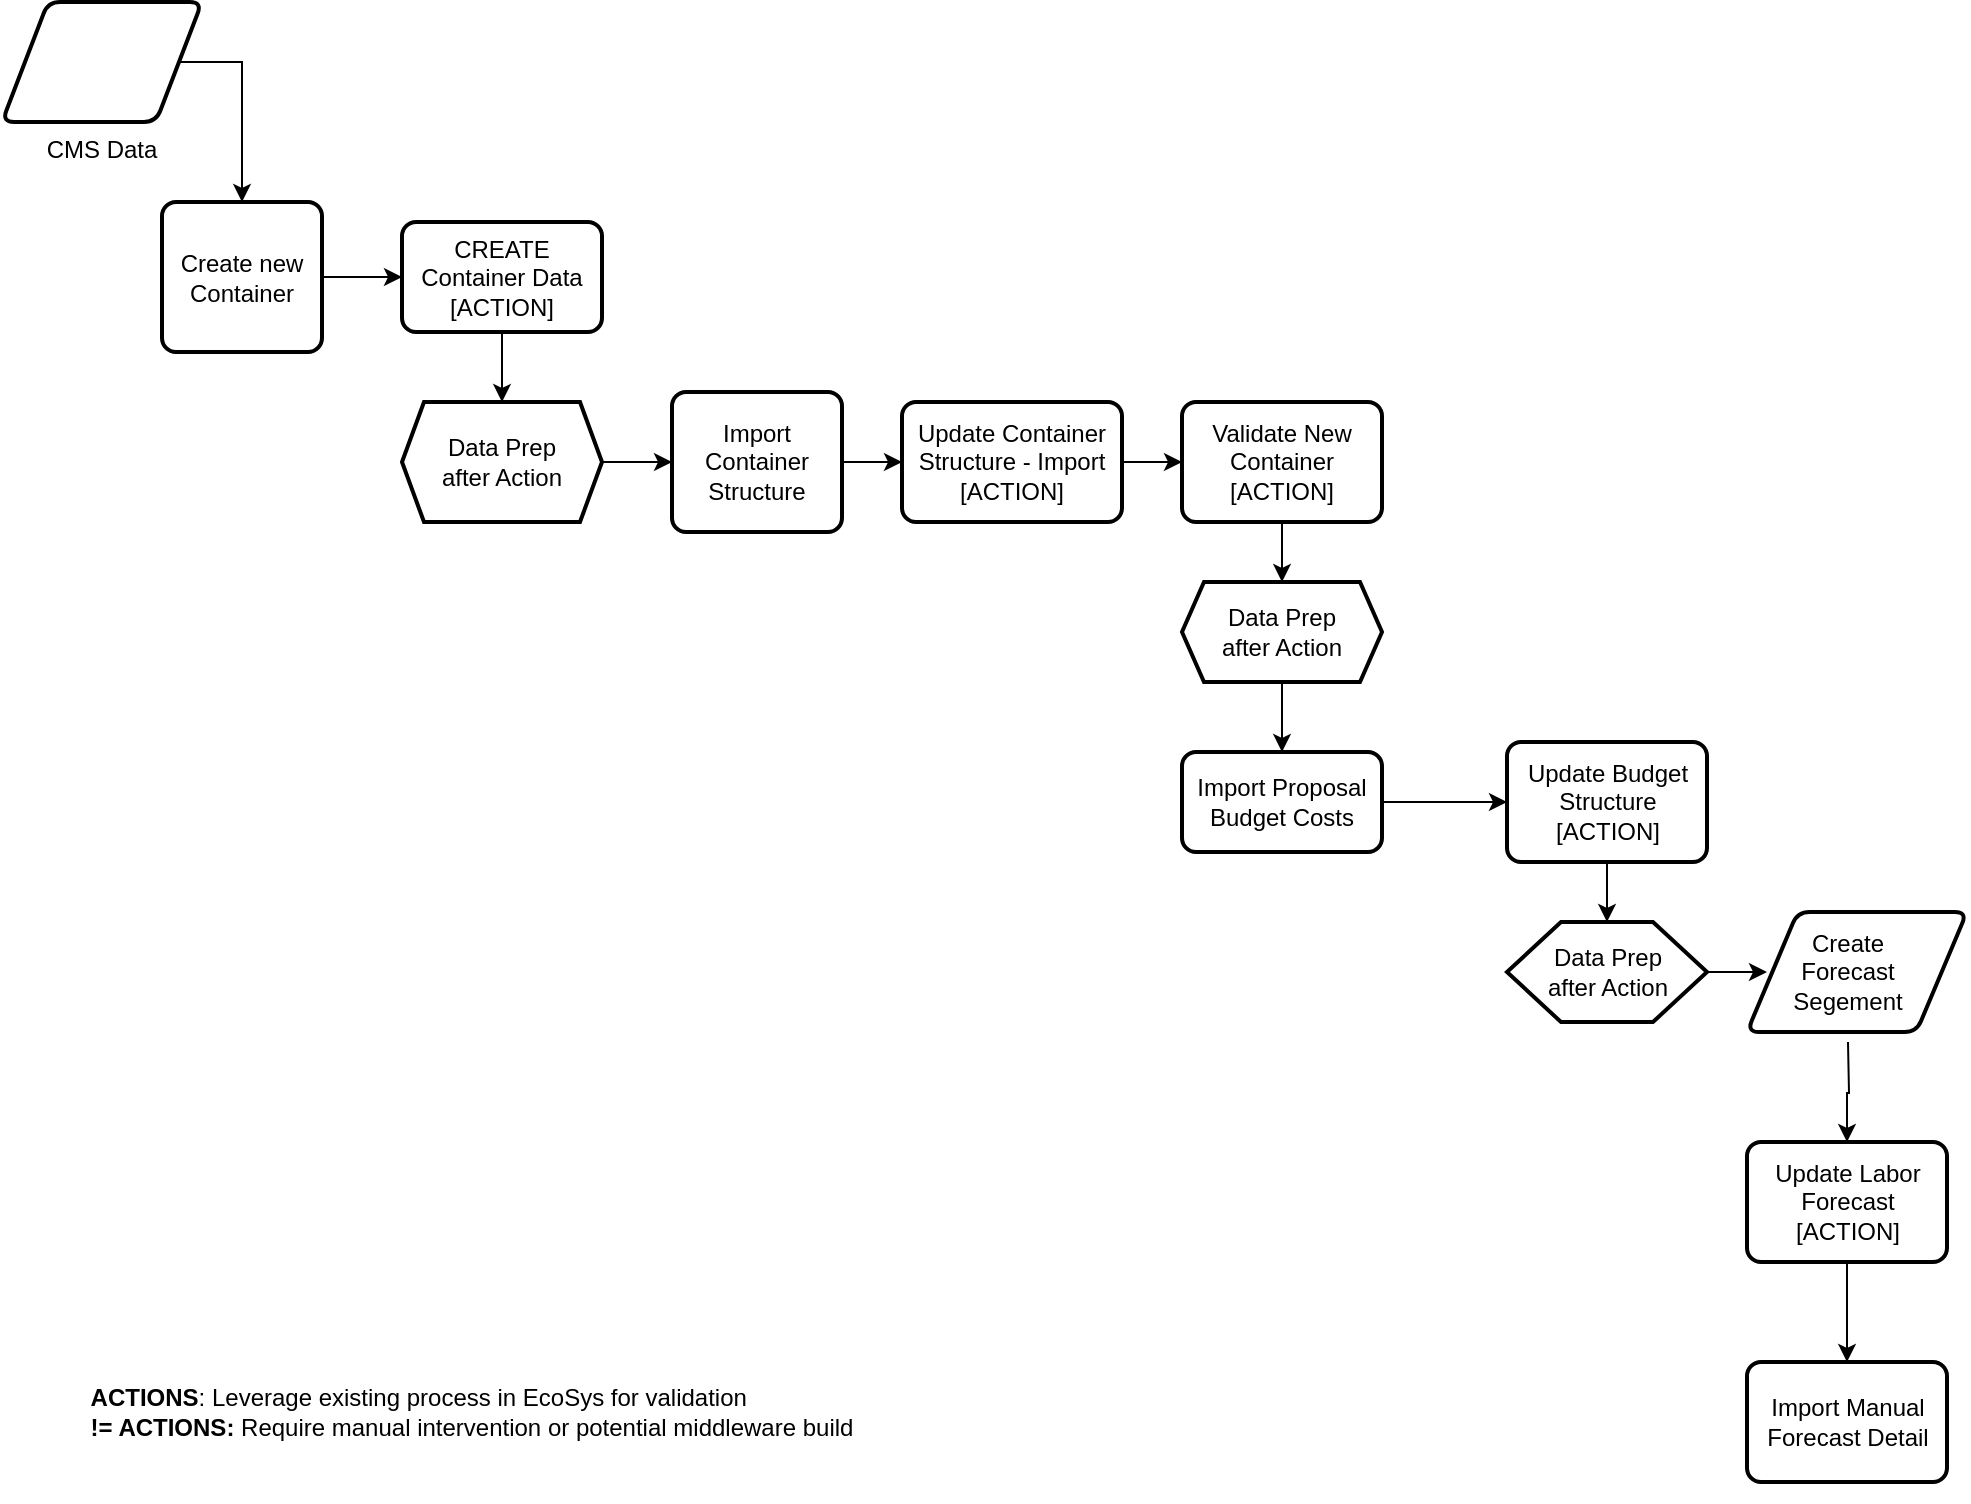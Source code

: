 <mxfile version="10.6.1" type="github"><diagram id="_hpkCaQpB6SOCh3wA2gk" name="Page-1"><mxGraphModel dx="1290" dy="715" grid="1" gridSize="10" guides="1" tooltips="1" connect="1" arrows="1" fold="1" page="1" pageScale="1" pageWidth="1100" pageHeight="850" math="0" shadow="0"><root><mxCell id="0"/><mxCell id="1" parent="0"/><mxCell id="mI7xXcC7qfw0bfc-3ExW-52" style="edgeStyle=orthogonalEdgeStyle;rounded=0;orthogonalLoop=1;jettySize=auto;html=1;exitX=1;exitY=0.5;exitDx=0;exitDy=0;entryX=0.5;entryY=0;entryDx=0;entryDy=0;" edge="1" parent="1" source="mI7xXcC7qfw0bfc-3ExW-1" target="mI7xXcC7qfw0bfc-3ExW-4"><mxGeometry relative="1" as="geometry"><Array as="points"><mxPoint x="140" y="60"/></Array></mxGeometry></mxCell><mxCell id="mI7xXcC7qfw0bfc-3ExW-1" value="CMS Data" style="verticalLabelPosition=bottom;verticalAlign=top;html=1;strokeWidth=2;shape=parallelogram;perimeter=parallelogramPerimeter;whiteSpace=wrap;rounded=1;arcSize=12;size=0.23;" vertex="1" parent="1"><mxGeometry x="20" y="30" width="100" height="60" as="geometry"/></mxCell><mxCell id="mI7xXcC7qfw0bfc-3ExW-57" style="edgeStyle=orthogonalEdgeStyle;rounded=0;orthogonalLoop=1;jettySize=auto;html=1;exitX=1;exitY=0.5;exitDx=0;exitDy=0;entryX=0;entryY=0.5;entryDx=0;entryDy=0;" edge="1" parent="1" source="mI7xXcC7qfw0bfc-3ExW-4" target="mI7xXcC7qfw0bfc-3ExW-9"><mxGeometry relative="1" as="geometry"/></mxCell><mxCell id="mI7xXcC7qfw0bfc-3ExW-4" value="Create new Container&lt;br&gt;" style="rounded=1;whiteSpace=wrap;html=1;absoluteArcSize=1;arcSize=14;strokeWidth=2;" vertex="1" parent="1"><mxGeometry x="100" y="130" width="80" height="75" as="geometry"/></mxCell><mxCell id="mI7xXcC7qfw0bfc-3ExW-21" style="edgeStyle=orthogonalEdgeStyle;rounded=0;orthogonalLoop=1;jettySize=auto;html=1;exitX=1;exitY=0.5;exitDx=0;exitDy=0;entryX=0;entryY=0.5;entryDx=0;entryDy=0;" edge="1" parent="1" source="mI7xXcC7qfw0bfc-3ExW-6" target="mI7xXcC7qfw0bfc-3ExW-13"><mxGeometry relative="1" as="geometry"/></mxCell><mxCell id="mI7xXcC7qfw0bfc-3ExW-6" value="" style="verticalLabelPosition=bottom;verticalAlign=top;html=1;strokeWidth=2;shape=hexagon;perimeter=hexagonPerimeter2;arcSize=6;size=0.11;" vertex="1" parent="1"><mxGeometry x="220" y="230" width="100" height="60" as="geometry"/></mxCell><mxCell id="mI7xXcC7qfw0bfc-3ExW-10" style="edgeStyle=orthogonalEdgeStyle;rounded=0;orthogonalLoop=1;jettySize=auto;html=1;exitX=0.5;exitY=1;exitDx=0;exitDy=0;entryX=0.5;entryY=0;entryDx=0;entryDy=0;" edge="1" parent="1" source="mI7xXcC7qfw0bfc-3ExW-9" target="mI7xXcC7qfw0bfc-3ExW-6"><mxGeometry relative="1" as="geometry"/></mxCell><mxCell id="mI7xXcC7qfw0bfc-3ExW-9" value="CREATE Container Data&lt;br&gt;[ACTION]&lt;br&gt;" style="rounded=1;whiteSpace=wrap;html=1;absoluteArcSize=1;arcSize=14;strokeWidth=2;" vertex="1" parent="1"><mxGeometry x="220" y="140" width="100" height="55" as="geometry"/></mxCell><mxCell id="mI7xXcC7qfw0bfc-3ExW-11" value="Data Prep after Action" style="text;html=1;strokeColor=none;fillColor=none;align=center;verticalAlign=middle;whiteSpace=wrap;rounded=0;" vertex="1" parent="1"><mxGeometry x="230" y="250" width="80" height="20" as="geometry"/></mxCell><mxCell id="mI7xXcC7qfw0bfc-3ExW-67" style="edgeStyle=orthogonalEdgeStyle;rounded=0;orthogonalLoop=1;jettySize=auto;html=1;exitX=1;exitY=0.5;exitDx=0;exitDy=0;" edge="1" parent="1" source="mI7xXcC7qfw0bfc-3ExW-13" target="mI7xXcC7qfw0bfc-3ExW-16"><mxGeometry relative="1" as="geometry"/></mxCell><mxCell id="mI7xXcC7qfw0bfc-3ExW-13" value="Import Container&lt;br&gt;Structure&lt;br&gt;" style="rounded=1;whiteSpace=wrap;html=1;absoluteArcSize=1;arcSize=14;strokeWidth=2;" vertex="1" parent="1"><mxGeometry x="355" y="225" width="85" height="70" as="geometry"/></mxCell><mxCell id="mI7xXcC7qfw0bfc-3ExW-68" style="edgeStyle=orthogonalEdgeStyle;rounded=0;orthogonalLoop=1;jettySize=auto;html=1;exitX=1;exitY=0.5;exitDx=0;exitDy=0;entryX=0;entryY=0.5;entryDx=0;entryDy=0;" edge="1" parent="1" source="mI7xXcC7qfw0bfc-3ExW-16" target="mI7xXcC7qfw0bfc-3ExW-19"><mxGeometry relative="1" as="geometry"/></mxCell><mxCell id="mI7xXcC7qfw0bfc-3ExW-16" value="Update Container Structure - Import&lt;br&gt;[ACTION]&lt;br&gt;" style="rounded=1;whiteSpace=wrap;html=1;absoluteArcSize=1;arcSize=14;strokeWidth=2;" vertex="1" parent="1"><mxGeometry x="470" y="230" width="110" height="60" as="geometry"/></mxCell><mxCell id="mI7xXcC7qfw0bfc-3ExW-36" style="edgeStyle=orthogonalEdgeStyle;rounded=0;orthogonalLoop=1;jettySize=auto;html=1;exitX=1;exitY=0.5;exitDx=0;exitDy=0;entryX=0;entryY=0.5;entryDx=0;entryDy=0;" edge="1" parent="1" source="mI7xXcC7qfw0bfc-3ExW-25" target="mI7xXcC7qfw0bfc-3ExW-28"><mxGeometry relative="1" as="geometry"/></mxCell><mxCell id="mI7xXcC7qfw0bfc-3ExW-25" value="Import Proposal Budget Costs&lt;br&gt;" style="rounded=1;whiteSpace=wrap;html=1;absoluteArcSize=1;arcSize=14;strokeWidth=2;" vertex="1" parent="1"><mxGeometry x="610" y="405" width="100" height="50" as="geometry"/></mxCell><mxCell id="mI7xXcC7qfw0bfc-3ExW-37" style="edgeStyle=orthogonalEdgeStyle;rounded=0;orthogonalLoop=1;jettySize=auto;html=1;exitX=0.5;exitY=1;exitDx=0;exitDy=0;entryX=0.5;entryY=0;entryDx=0;entryDy=0;" edge="1" parent="1" source="mI7xXcC7qfw0bfc-3ExW-28" target="mI7xXcC7qfw0bfc-3ExW-32"><mxGeometry relative="1" as="geometry"/></mxCell><mxCell id="mI7xXcC7qfw0bfc-3ExW-28" value="Update Budget Structure&lt;br&gt;[ACTION]&lt;br&gt;" style="rounded=1;whiteSpace=wrap;html=1;absoluteArcSize=1;arcSize=14;strokeWidth=2;" vertex="1" parent="1"><mxGeometry x="772.5" y="400" width="100" height="60" as="geometry"/></mxCell><mxCell id="mI7xXcC7qfw0bfc-3ExW-69" style="edgeStyle=orthogonalEdgeStyle;rounded=0;orthogonalLoop=1;jettySize=auto;html=1;exitX=0.5;exitY=1;exitDx=0;exitDy=0;entryX=0.5;entryY=0;entryDx=0;entryDy=0;" edge="1" parent="1" source="mI7xXcC7qfw0bfc-3ExW-19" target="mI7xXcC7qfw0bfc-3ExW-62"><mxGeometry relative="1" as="geometry"/></mxCell><mxCell id="mI7xXcC7qfw0bfc-3ExW-19" value="Validate New Container&lt;br&gt;[ACTION]&lt;br&gt;" style="rounded=1;whiteSpace=wrap;html=1;absoluteArcSize=1;arcSize=14;strokeWidth=2;" vertex="1" parent="1"><mxGeometry x="610" y="230" width="100" height="60" as="geometry"/></mxCell><mxCell id="mI7xXcC7qfw0bfc-3ExW-44" style="edgeStyle=orthogonalEdgeStyle;rounded=0;orthogonalLoop=1;jettySize=auto;html=1;exitX=1;exitY=0.5;exitDx=0;exitDy=0;entryX=0;entryY=0.5;entryDx=0;entryDy=0;" edge="1" parent="1" source="mI7xXcC7qfw0bfc-3ExW-32" target="mI7xXcC7qfw0bfc-3ExW-41"><mxGeometry relative="1" as="geometry"/></mxCell><mxCell id="mI7xXcC7qfw0bfc-3ExW-32" value="" style="verticalLabelPosition=bottom;verticalAlign=top;html=1;strokeWidth=2;shape=hexagon;perimeter=hexagonPerimeter2;arcSize=6;size=0.27;" vertex="1" parent="1"><mxGeometry x="772.5" y="490" width="100" height="50" as="geometry"/></mxCell><mxCell id="mI7xXcC7qfw0bfc-3ExW-35" value="Data Prep after Action" style="text;html=1;strokeColor=none;fillColor=none;align=center;verticalAlign=middle;whiteSpace=wrap;rounded=0;" vertex="1" parent="1"><mxGeometry x="782.5" y="505" width="80" height="20" as="geometry"/></mxCell><mxCell id="mI7xXcC7qfw0bfc-3ExW-40" value="" style="verticalLabelPosition=bottom;verticalAlign=top;html=1;strokeWidth=2;shape=parallelogram;perimeter=parallelogramPerimeter;whiteSpace=wrap;rounded=1;arcSize=12;size=0.23;" vertex="1" parent="1"><mxGeometry x="892.5" y="485" width="110" height="60" as="geometry"/></mxCell><mxCell id="mI7xXcC7qfw0bfc-3ExW-73" style="edgeStyle=orthogonalEdgeStyle;rounded=0;orthogonalLoop=1;jettySize=auto;html=1;entryX=0.5;entryY=0;entryDx=0;entryDy=0;" edge="1" parent="1" target="mI7xXcC7qfw0bfc-3ExW-45"><mxGeometry relative="1" as="geometry"><mxPoint x="943" y="550" as="sourcePoint"/></mxGeometry></mxCell><mxCell id="mI7xXcC7qfw0bfc-3ExW-41" value="Create Forecast Segement" style="text;html=1;strokeColor=none;fillColor=none;align=center;verticalAlign=middle;whiteSpace=wrap;rounded=0;" vertex="1" parent="1"><mxGeometry x="902.5" y="505" width="80" height="20" as="geometry"/></mxCell><mxCell id="mI7xXcC7qfw0bfc-3ExW-49" value="" style="edgeStyle=orthogonalEdgeStyle;rounded=0;orthogonalLoop=1;jettySize=auto;html=1;" edge="1" parent="1" source="mI7xXcC7qfw0bfc-3ExW-45" target="mI7xXcC7qfw0bfc-3ExW-48"><mxGeometry relative="1" as="geometry"/></mxCell><mxCell id="mI7xXcC7qfw0bfc-3ExW-45" value="Update Labor Forecast&lt;br&gt;[ACTION]&lt;br&gt;" style="rounded=1;whiteSpace=wrap;html=1;absoluteArcSize=1;arcSize=14;strokeWidth=2;" vertex="1" parent="1"><mxGeometry x="892.5" y="600" width="100" height="60" as="geometry"/></mxCell><mxCell id="mI7xXcC7qfw0bfc-3ExW-48" value="Import Manual Forecast Detail&lt;br&gt;" style="rounded=1;whiteSpace=wrap;html=1;absoluteArcSize=1;arcSize=14;strokeWidth=2;" vertex="1" parent="1"><mxGeometry x="892.5" y="710" width="100" height="60" as="geometry"/></mxCell><mxCell id="mI7xXcC7qfw0bfc-3ExW-50" value="&lt;div style=&quot;text-align: left&quot;&gt;&lt;span&gt;&lt;b&gt;ACTIONS&lt;/b&gt;: Leverage existing process in EcoSys for validation&lt;/span&gt;&lt;/div&gt;&lt;div style=&quot;text-align: left&quot;&gt;&lt;b&gt;!= ACTIONS:&lt;/b&gt; Require manual intervention or potential middleware build&lt;/div&gt;" style="text;html=1;strokeColor=none;fillColor=none;align=center;verticalAlign=middle;whiteSpace=wrap;rounded=0;" vertex="1" parent="1"><mxGeometry x="40" y="690" width="430" height="90" as="geometry"/></mxCell><mxCell id="mI7xXcC7qfw0bfc-3ExW-72" style="edgeStyle=orthogonalEdgeStyle;rounded=0;orthogonalLoop=1;jettySize=auto;html=1;exitX=0.5;exitY=1;exitDx=0;exitDy=0;entryX=0.5;entryY=0;entryDx=0;entryDy=0;" edge="1" parent="1" source="mI7xXcC7qfw0bfc-3ExW-62" target="mI7xXcC7qfw0bfc-3ExW-25"><mxGeometry relative="1" as="geometry"/></mxCell><mxCell id="mI7xXcC7qfw0bfc-3ExW-62" value="" style="verticalLabelPosition=bottom;verticalAlign=top;html=1;strokeWidth=2;shape=hexagon;perimeter=hexagonPerimeter2;arcSize=6;size=0.11;" vertex="1" parent="1"><mxGeometry x="610" y="320" width="100" height="50" as="geometry"/></mxCell><mxCell id="mI7xXcC7qfw0bfc-3ExW-63" value="Data Prep after Action" style="text;html=1;strokeColor=none;fillColor=none;align=center;verticalAlign=middle;whiteSpace=wrap;rounded=0;" vertex="1" parent="1"><mxGeometry x="620" y="335" width="80" height="20" as="geometry"/></mxCell></root></mxGraphModel></diagram></mxfile>